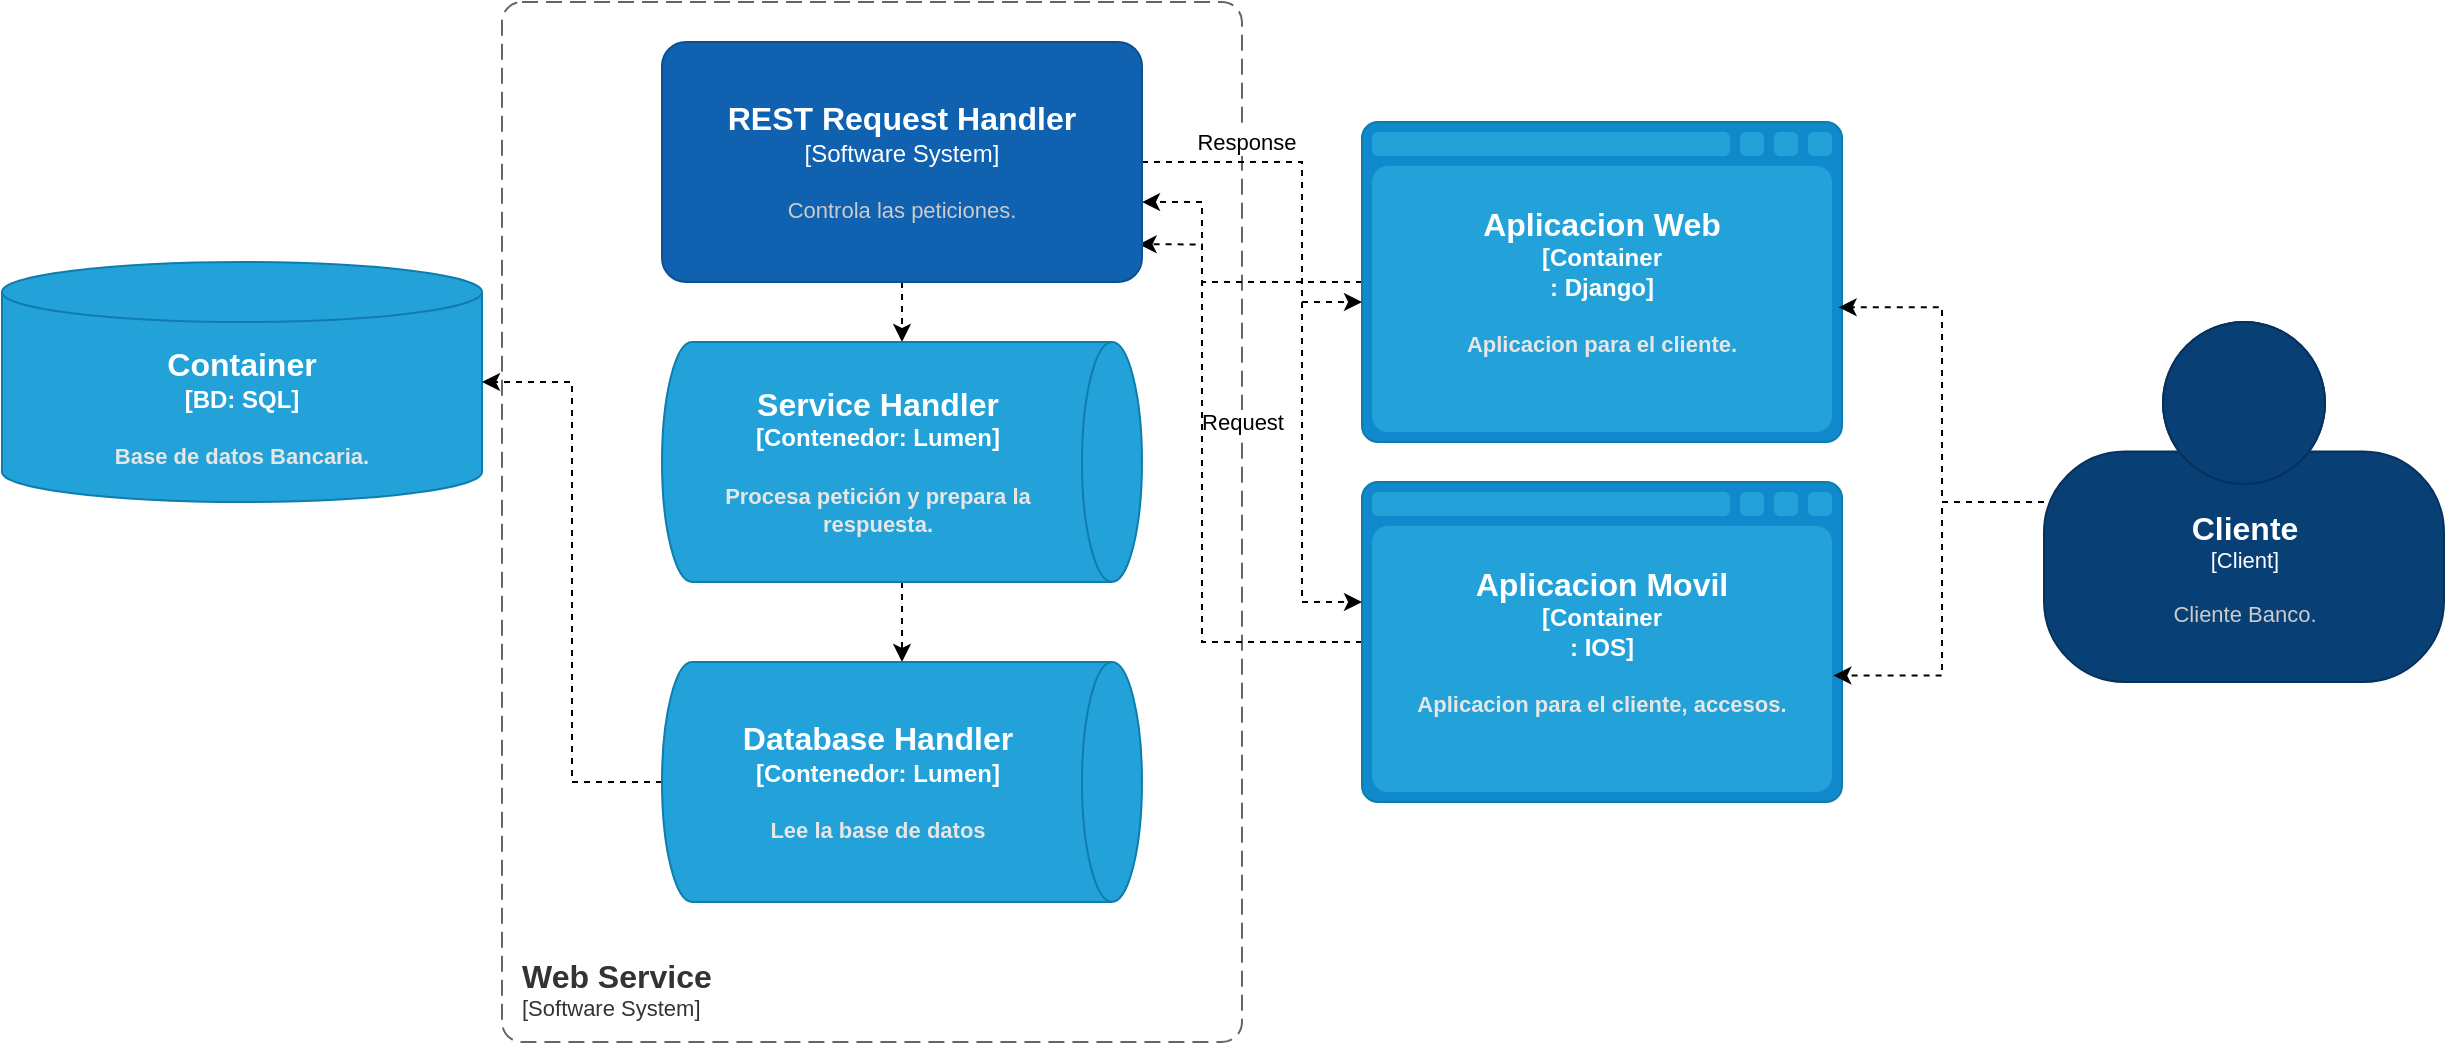 <mxfile version="19.0.3" type="device"><diagram id="GfYJbonmcqrs1xx0g2Im" name="Page-1"><mxGraphModel dx="1035" dy="565" grid="1" gridSize="10" guides="1" tooltips="1" connect="1" arrows="1" fold="1" page="1" pageScale="1" pageWidth="827" pageHeight="1169" math="0" shadow="0"><root><mxCell id="0"/><mxCell id="1" parent="0"/><object placeholders="1" c4Name="Web Service" c4Type="SystemScopeBoundary" c4Application="Software System" label="&lt;font style=&quot;font-size: 16px&quot;&gt;&lt;b&gt;&lt;div style=&quot;text-align: left&quot;&gt;%c4Name%&lt;/div&gt;&lt;/b&gt;&lt;/font&gt;&lt;div style=&quot;text-align: left&quot;&gt;[%c4Application%]&lt;/div&gt;" id="DabvNRiGyRx-bgnCM00S-1"><mxCell style="rounded=1;fontSize=11;whiteSpace=wrap;html=1;dashed=1;arcSize=20;fillColor=none;strokeColor=#666666;fontColor=#333333;labelBackgroundColor=none;align=left;verticalAlign=bottom;labelBorderColor=none;spacingTop=0;spacing=10;dashPattern=8 4;metaEdit=1;rotatable=0;perimeter=rectanglePerimeter;noLabel=0;labelPadding=0;allowArrows=0;connectable=0;expand=0;recursiveResize=0;editable=1;pointerEvents=0;absoluteArcSize=1;points=[[0.25,0,0],[0.5,0,0],[0.75,0,0],[1,0.25,0],[1,0.5,0],[1,0.75,0],[0.75,1,0],[0.5,1,0],[0.25,1,0],[0,0.75,0],[0,0.5,0],[0,0.25,0]];" vertex="1" parent="1"><mxGeometry x="270" y="30" width="370" height="520" as="geometry"/></mxCell></object><object placeholders="1" c4Type="Container" c4Container="BD" c4Technology="SQL" c4Description="Base de datos Bancaria." label="&lt;font style=&quot;font-size: 16px&quot;&gt;&lt;b&gt;%c4Type%&lt;/font&gt;&lt;div&gt;[%c4Container%:&amp;nbsp;%c4Technology%]&lt;/div&gt;&lt;br&gt;&lt;div&gt;&lt;font style=&quot;font-size: 11px&quot;&gt;&lt;font color=&quot;#E6E6E6&quot;&gt;%c4Description%&lt;/font&gt;&lt;/div&gt;" id="DabvNRiGyRx-bgnCM00S-2"><mxCell style="shape=cylinder3;size=15;whiteSpace=wrap;html=1;boundedLbl=1;rounded=0;labelBackgroundColor=none;fillColor=#23A2D9;fontSize=12;fontColor=#ffffff;align=center;strokeColor=#0E7DAD;metaEdit=1;points=[[0.5,0,0],[1,0.25,0],[1,0.5,0],[1,0.75,0],[0.5,1,0],[0,0.75,0],[0,0.5,0],[0,0.25,0]];resizable=0;" vertex="1" parent="1"><mxGeometry x="20" y="160" width="240" height="120" as="geometry"/></mxCell></object><mxCell id="DabvNRiGyRx-bgnCM00S-21" style="edgeStyle=orthogonalEdgeStyle;rounded=0;orthogonalLoop=1;jettySize=auto;html=1;entryX=0.843;entryY=0.007;entryDx=0;entryDy=0;entryPerimeter=0;dashed=1;" edge="1" parent="1" source="DabvNRiGyRx-bgnCM00S-4"><mxGeometry relative="1" as="geometry"><mxPoint x="588.32" y="151.16" as="targetPoint"/><Array as="points"><mxPoint x="620" y="170"/><mxPoint x="620" y="151"/></Array></mxGeometry></mxCell><mxCell id="DabvNRiGyRx-bgnCM00S-22" value="Request" style="edgeLabel;html=1;align=center;verticalAlign=middle;resizable=0;points=[];" vertex="1" connectable="0" parent="DabvNRiGyRx-bgnCM00S-21"><mxGeometry x="0.259" y="1" relative="1" as="geometry"><mxPoint x="21" y="72" as="offset"/></mxGeometry></mxCell><object placeholders="1" c4Type="Aplicacion Web" c4Container="Container&#10;" c4Technology="Django" c4Description="Aplicacion para el cliente." label="&lt;font style=&quot;font-size: 16px&quot;&gt;&lt;b&gt;%c4Type%&lt;/font&gt;&lt;div&gt;[%c4Container%:&amp;nbsp;%c4Technology%]&lt;/div&gt;&lt;br&gt;&lt;div&gt;&lt;font style=&quot;font-size: 11px&quot;&gt;&lt;font color=&quot;#E6E6E6&quot;&gt;%c4Description%&lt;/font&gt;&lt;/div&gt;" id="DabvNRiGyRx-bgnCM00S-4"><mxCell style="shape=mxgraph.c4.webBrowserContainer;whiteSpace=wrap;html=1;boundedLbl=1;rounded=0;labelBackgroundColor=none;fillColor=#118ACD;fontSize=12;fontColor=#ffffff;align=center;strokeColor=#0E7DAD;metaEdit=1;points=[[0.5,0,0],[1,0.25,0],[1,0.5,0],[1,0.75,0],[0.5,1,0],[0,0.75,0],[0,0.5,0],[0,0.25,0]];resizable=0;" vertex="1" parent="1"><mxGeometry x="700" y="90" width="240" height="160" as="geometry"/></mxCell></object><mxCell id="DabvNRiGyRx-bgnCM00S-17" style="edgeStyle=orthogonalEdgeStyle;rounded=0;orthogonalLoop=1;jettySize=auto;html=1;entryX=0.667;entryY=0;entryDx=0;entryDy=0;entryPerimeter=0;dashed=1;" edge="1" parent="1" source="DabvNRiGyRx-bgnCM00S-5"><mxGeometry relative="1" as="geometry"><mxPoint x="590.0" y="130.04" as="targetPoint"/><Array as="points"><mxPoint x="620" y="350"/><mxPoint x="620" y="130"/></Array></mxGeometry></mxCell><object placeholders="1" c4Type="Aplicacion Movil" c4Container="Container&#10;" c4Technology="IOS" c4Description="Aplicacion para el cliente, accesos." label="&lt;font style=&quot;font-size: 16px&quot;&gt;&lt;b&gt;%c4Type%&lt;/font&gt;&lt;div&gt;[%c4Container%:&amp;nbsp;%c4Technology%]&lt;/div&gt;&lt;br&gt;&lt;div&gt;&lt;font style=&quot;font-size: 11px&quot;&gt;&lt;font color=&quot;#E6E6E6&quot;&gt;%c4Description%&lt;/font&gt;&lt;/div&gt;" id="DabvNRiGyRx-bgnCM00S-5"><mxCell style="shape=mxgraph.c4.webBrowserContainer;whiteSpace=wrap;html=1;boundedLbl=1;rounded=0;labelBackgroundColor=none;fillColor=#118ACD;fontSize=12;fontColor=#ffffff;align=center;strokeColor=#0E7DAD;metaEdit=1;points=[[0.5,0,0],[1,0.25,0],[1,0.5,0],[1,0.75,0],[0.5,1,0],[0,0.75,0],[0,0.5,0],[0,0.25,0]];resizable=0;" vertex="1" parent="1"><mxGeometry x="700" y="270" width="240" height="160" as="geometry"/></mxCell></object><mxCell id="DabvNRiGyRx-bgnCM00S-14" style="edgeStyle=orthogonalEdgeStyle;rounded=0;orthogonalLoop=1;jettySize=auto;html=1;dashed=1;" edge="1" parent="1" target="DabvNRiGyRx-bgnCM00S-4"><mxGeometry relative="1" as="geometry"><mxPoint x="590.0" y="110.0" as="sourcePoint"/><Array as="points"><mxPoint x="670" y="110"/><mxPoint x="670" y="180"/></Array></mxGeometry></mxCell><mxCell id="DabvNRiGyRx-bgnCM00S-27" style="edgeStyle=orthogonalEdgeStyle;rounded=0;orthogonalLoop=1;jettySize=auto;html=1;entryX=0;entryY=0.5;entryDx=0;entryDy=0;entryPerimeter=0;dashed=1;" edge="1" parent="1" target="DabvNRiGyRx-bgnCM00S-7"><mxGeometry relative="1" as="geometry"><mxPoint x="470.0" y="170.0" as="sourcePoint"/></mxGeometry></mxCell><mxCell id="DabvNRiGyRx-bgnCM00S-28" style="edgeStyle=orthogonalEdgeStyle;rounded=0;orthogonalLoop=1;jettySize=auto;html=1;dashed=1;" edge="1" parent="1" source="DabvNRiGyRx-bgnCM00S-7"><mxGeometry relative="1" as="geometry"><mxPoint x="470" y="360" as="targetPoint"/></mxGeometry></mxCell><object placeholders="1" c4Type="Service Handler" c4Container="Contenedor" c4Technology="Lumen" c4Description="Procesa petición y prepara la respuesta." label="&lt;font style=&quot;font-size: 16px&quot;&gt;&lt;b&gt;%c4Type%&lt;/font&gt;&lt;div&gt;[%c4Container%:&amp;nbsp;%c4Technology%]&lt;/div&gt;&lt;br&gt;&lt;div&gt;&lt;font style=&quot;font-size: 11px&quot;&gt;&lt;font color=&quot;#E6E6E6&quot;&gt;%c4Description%&lt;/font&gt;&lt;/div&gt;" id="DabvNRiGyRx-bgnCM00S-7"><mxCell style="shape=cylinder3;size=15;direction=south;whiteSpace=wrap;html=1;boundedLbl=1;rounded=0;labelBackgroundColor=none;fillColor=#23A2D9;fontSize=12;fontColor=#ffffff;align=center;strokeColor=#0E7DAD;metaEdit=1;points=[[0.5,0,0],[1,0.25,0],[1,0.5,0],[1,0.75,0],[0.5,1,0],[0,0.75,0],[0,0.5,0],[0,0.25,0]];resizable=0;" vertex="1" parent="1"><mxGeometry x="350" y="200" width="240" height="120" as="geometry"/></mxCell></object><mxCell id="DabvNRiGyRx-bgnCM00S-26" style="edgeStyle=orthogonalEdgeStyle;rounded=0;orthogonalLoop=1;jettySize=auto;html=1;entryX=1;entryY=0.5;entryDx=0;entryDy=0;entryPerimeter=0;dashed=1;" edge="1" parent="1" source="DabvNRiGyRx-bgnCM00S-9" target="DabvNRiGyRx-bgnCM00S-2"><mxGeometry relative="1" as="geometry"/></mxCell><object placeholders="1" c4Type="Database Handler" c4Container="Contenedor" c4Technology="Lumen" c4Description="Lee la base de datos" label="&lt;font style=&quot;font-size: 16px&quot;&gt;&lt;b&gt;%c4Type%&lt;/font&gt;&lt;div&gt;[%c4Container%:&amp;nbsp;%c4Technology%]&lt;/div&gt;&lt;br&gt;&lt;div&gt;&lt;font style=&quot;font-size: 11px&quot;&gt;&lt;font color=&quot;#E6E6E6&quot;&gt;%c4Description%&lt;/font&gt;&lt;/div&gt;" id="DabvNRiGyRx-bgnCM00S-9"><mxCell style="shape=cylinder3;size=15;direction=south;whiteSpace=wrap;html=1;boundedLbl=1;rounded=0;labelBackgroundColor=none;fillColor=#23A2D9;fontSize=12;fontColor=#ffffff;align=center;strokeColor=#0E7DAD;metaEdit=1;points=[[0.5,0,0],[1,0.25,0],[1,0.5,0],[1,0.75,0],[0.5,1,0],[0,0.75,0],[0,0.5,0],[0,0.25,0]];resizable=0;" vertex="1" parent="1"><mxGeometry x="350" y="360" width="240" height="120" as="geometry"/></mxCell></object><mxCell id="DabvNRiGyRx-bgnCM00S-12" style="edgeStyle=orthogonalEdgeStyle;rounded=0;orthogonalLoop=1;jettySize=auto;html=1;entryX=0.993;entryY=0.579;entryDx=0;entryDy=0;entryPerimeter=0;dashed=1;" edge="1" parent="1" source="DabvNRiGyRx-bgnCM00S-11" target="DabvNRiGyRx-bgnCM00S-4"><mxGeometry relative="1" as="geometry"><Array as="points"><mxPoint x="990" y="280"/><mxPoint x="990" y="183"/></Array></mxGeometry></mxCell><mxCell id="DabvNRiGyRx-bgnCM00S-13" style="edgeStyle=orthogonalEdgeStyle;rounded=0;orthogonalLoop=1;jettySize=auto;html=1;entryX=0.982;entryY=0.605;entryDx=0;entryDy=0;entryPerimeter=0;dashed=1;" edge="1" parent="1" source="DabvNRiGyRx-bgnCM00S-11" target="DabvNRiGyRx-bgnCM00S-5"><mxGeometry relative="1" as="geometry"><Array as="points"><mxPoint x="990" y="280"/><mxPoint x="990" y="367"/></Array></mxGeometry></mxCell><object placeholders="1" c4Name="Cliente" c4Type="Client" c4Description="Cliente Banco." label="&lt;font style=&quot;font-size: 16px&quot;&gt;&lt;b&gt;%c4Name%&lt;/b&gt;&lt;/font&gt;&lt;div&gt;[%c4Type%]&lt;/div&gt;&lt;br&gt;&lt;div&gt;&lt;font style=&quot;font-size: 11px&quot;&gt;&lt;font color=&quot;#cccccc&quot;&gt;%c4Description%&lt;/font&gt;&lt;/div&gt;" id="DabvNRiGyRx-bgnCM00S-11"><mxCell style="html=1;fontSize=11;dashed=0;whitespace=wrap;fillColor=#083F75;strokeColor=#06315C;fontColor=#ffffff;shape=mxgraph.c4.person2;align=center;metaEdit=1;points=[[0.5,0,0],[1,0.5,0],[1,0.75,0],[0.75,1,0],[0.5,1,0],[0.25,1,0],[0,0.75,0],[0,0.5,0]];resizable=0;" vertex="1" parent="1"><mxGeometry x="1041" y="190" width="200" height="180" as="geometry"/></mxCell></object><mxCell id="DabvNRiGyRx-bgnCM00S-30" style="edgeStyle=orthogonalEdgeStyle;rounded=0;orthogonalLoop=1;jettySize=auto;html=1;entryX=0;entryY=0.375;entryDx=0;entryDy=0;entryPerimeter=0;dashed=1;" edge="1" parent="1" source="DabvNRiGyRx-bgnCM00S-29" target="DabvNRiGyRx-bgnCM00S-5"><mxGeometry relative="1" as="geometry"><Array as="points"><mxPoint x="670" y="110"/><mxPoint x="670" y="330"/></Array></mxGeometry></mxCell><mxCell id="DabvNRiGyRx-bgnCM00S-31" value="Response" style="edgeLabel;html=1;align=center;verticalAlign=middle;resizable=0;points=[];" vertex="1" connectable="0" parent="DabvNRiGyRx-bgnCM00S-30"><mxGeometry x="-0.619" relative="1" as="geometry"><mxPoint x="-11" y="-10" as="offset"/></mxGeometry></mxCell><object placeholders="1" c4Name="REST Request Handler" c4Type="Software System" c4Description="Controla las peticiones." label="&lt;font style=&quot;font-size: 16px&quot;&gt;&lt;b&gt;%c4Name%&lt;/b&gt;&lt;/font&gt;&lt;div&gt;[%c4Type%]&lt;/div&gt;&lt;br&gt;&lt;div&gt;&lt;font style=&quot;font-size: 11px&quot;&gt;&lt;font color=&quot;#cccccc&quot;&gt;%c4Description%&lt;/font&gt;&lt;/div&gt;" id="DabvNRiGyRx-bgnCM00S-29"><mxCell style="rounded=1;whiteSpace=wrap;html=1;labelBackgroundColor=none;fillColor=#1061B0;fontColor=#ffffff;align=center;arcSize=10;strokeColor=#0D5091;metaEdit=1;resizable=0;points=[[0.25,0,0],[0.5,0,0],[0.75,0,0],[1,0.25,0],[1,0.5,0],[1,0.75,0],[0.75,1,0],[0.5,1,0],[0.25,1,0],[0,0.75,0],[0,0.5,0],[0,0.25,0]];" vertex="1" parent="1"><mxGeometry x="350" y="50" width="240" height="120" as="geometry"/></mxCell></object></root></mxGraphModel></diagram></mxfile>
